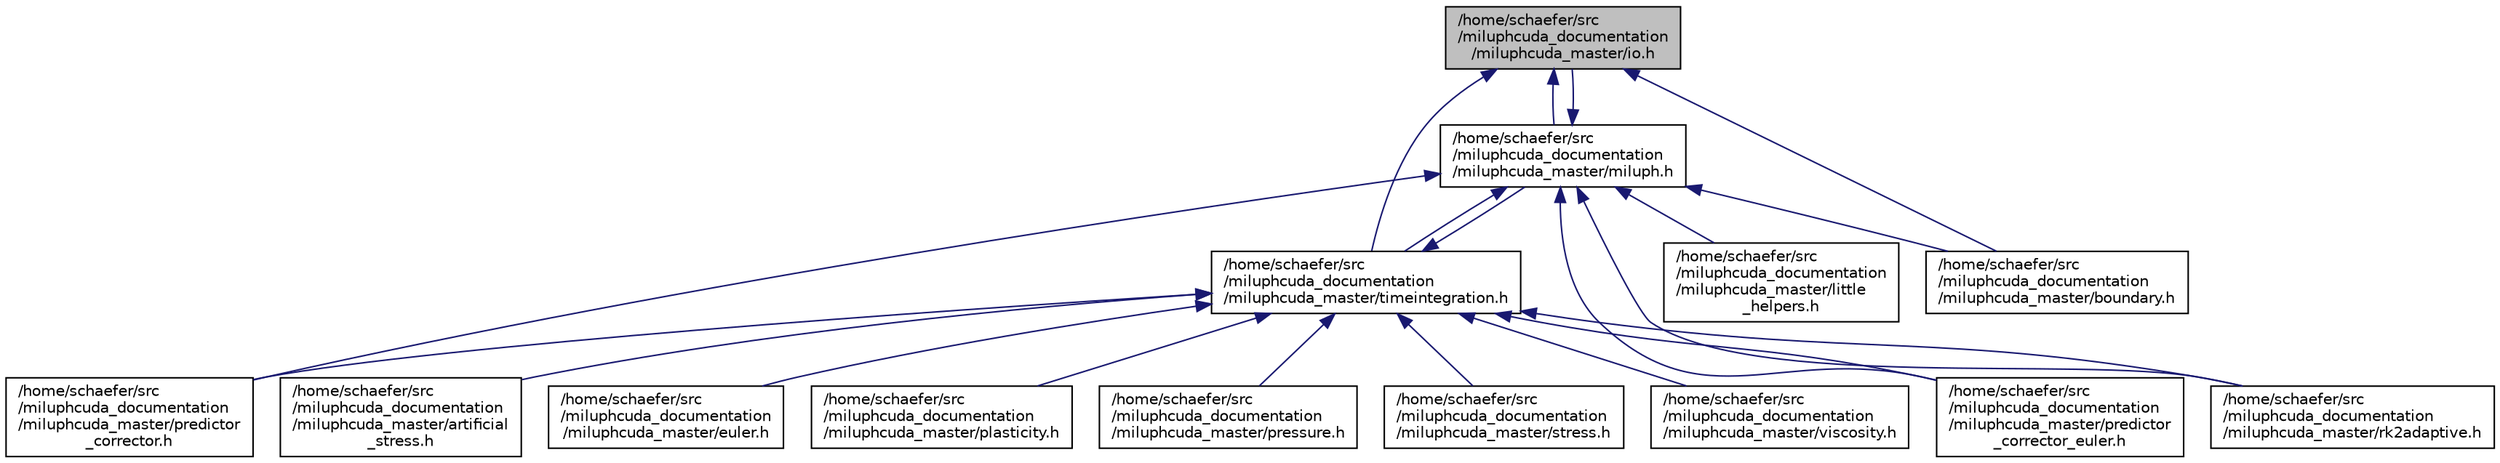 digraph "/home/schaefer/src/miluphcuda_documentation/miluphcuda_master/io.h"
{
  edge [fontname="Helvetica",fontsize="10",labelfontname="Helvetica",labelfontsize="10"];
  node [fontname="Helvetica",fontsize="10",shape=record];
  Node18 [label="/home/schaefer/src\l/miluphcuda_documentation\l/miluphcuda_master/io.h",height=0.2,width=0.4,color="black", fillcolor="grey75", style="filled", fontcolor="black"];
  Node18 -> Node19 [dir="back",color="midnightblue",fontsize="10",style="solid",fontname="Helvetica"];
  Node19 [label="/home/schaefer/src\l/miluphcuda_documentation\l/miluphcuda_master/miluph.h",height=0.2,width=0.4,color="black", fillcolor="white", style="filled",URL="$miluph_8h.html"];
  Node19 -> Node20 [dir="back",color="midnightblue",fontsize="10",style="solid",fontname="Helvetica"];
  Node20 [label="/home/schaefer/src\l/miluphcuda_documentation\l/miluphcuda_master/timeintegration.h",height=0.2,width=0.4,color="black", fillcolor="white", style="filled",URL="$timeintegration_8h.html"];
  Node20 -> Node21 [dir="back",color="midnightblue",fontsize="10",style="solid",fontname="Helvetica"];
  Node21 [label="/home/schaefer/src\l/miluphcuda_documentation\l/miluphcuda_master/artificial\l_stress.h",height=0.2,width=0.4,color="black", fillcolor="white", style="filled",URL="$artificial__stress_8h.html"];
  Node20 -> Node19 [dir="back",color="midnightblue",fontsize="10",style="solid",fontname="Helvetica"];
  Node20 -> Node22 [dir="back",color="midnightblue",fontsize="10",style="solid",fontname="Helvetica"];
  Node22 [label="/home/schaefer/src\l/miluphcuda_documentation\l/miluphcuda_master/euler.h",height=0.2,width=0.4,color="black", fillcolor="white", style="filled",URL="$euler_8h.html"];
  Node20 -> Node23 [dir="back",color="midnightblue",fontsize="10",style="solid",fontname="Helvetica"];
  Node23 [label="/home/schaefer/src\l/miluphcuda_documentation\l/miluphcuda_master/plasticity.h",height=0.2,width=0.4,color="black", fillcolor="white", style="filled",URL="$plasticity_8h.html"];
  Node20 -> Node24 [dir="back",color="midnightblue",fontsize="10",style="solid",fontname="Helvetica"];
  Node24 [label="/home/schaefer/src\l/miluphcuda_documentation\l/miluphcuda_master/predictor\l_corrector.h",height=0.2,width=0.4,color="black", fillcolor="white", style="filled",URL="$predictor__corrector_8h.html"];
  Node20 -> Node25 [dir="back",color="midnightblue",fontsize="10",style="solid",fontname="Helvetica"];
  Node25 [label="/home/schaefer/src\l/miluphcuda_documentation\l/miluphcuda_master/predictor\l_corrector_euler.h",height=0.2,width=0.4,color="black", fillcolor="white", style="filled",URL="$predictor__corrector__euler_8h.html"];
  Node20 -> Node26 [dir="back",color="midnightblue",fontsize="10",style="solid",fontname="Helvetica"];
  Node26 [label="/home/schaefer/src\l/miluphcuda_documentation\l/miluphcuda_master/pressure.h",height=0.2,width=0.4,color="black", fillcolor="white", style="filled",URL="$pressure_8h.html"];
  Node20 -> Node27 [dir="back",color="midnightblue",fontsize="10",style="solid",fontname="Helvetica"];
  Node27 [label="/home/schaefer/src\l/miluphcuda_documentation\l/miluphcuda_master/rk2adaptive.h",height=0.2,width=0.4,color="black", fillcolor="white", style="filled",URL="$rk2adaptive_8h.html"];
  Node20 -> Node28 [dir="back",color="midnightblue",fontsize="10",style="solid",fontname="Helvetica"];
  Node28 [label="/home/schaefer/src\l/miluphcuda_documentation\l/miluphcuda_master/stress.h",height=0.2,width=0.4,color="black", fillcolor="white", style="filled",URL="$stress_8h.html"];
  Node20 -> Node29 [dir="back",color="midnightblue",fontsize="10",style="solid",fontname="Helvetica"];
  Node29 [label="/home/schaefer/src\l/miluphcuda_documentation\l/miluphcuda_master/viscosity.h",height=0.2,width=0.4,color="black", fillcolor="white", style="filled",URL="$viscosity_8h.html"];
  Node19 -> Node18 [dir="back",color="midnightblue",fontsize="10",style="solid",fontname="Helvetica"];
  Node19 -> Node30 [dir="back",color="midnightblue",fontsize="10",style="solid",fontname="Helvetica"];
  Node30 [label="/home/schaefer/src\l/miluphcuda_documentation\l/miluphcuda_master/boundary.h",height=0.2,width=0.4,color="black", fillcolor="white", style="filled",URL="$boundary_8h.html"];
  Node19 -> Node31 [dir="back",color="midnightblue",fontsize="10",style="solid",fontname="Helvetica"];
  Node31 [label="/home/schaefer/src\l/miluphcuda_documentation\l/miluphcuda_master/little\l_helpers.h",height=0.2,width=0.4,color="black", fillcolor="white", style="filled",URL="$little__helpers_8h.html"];
  Node19 -> Node24 [dir="back",color="midnightblue",fontsize="10",style="solid",fontname="Helvetica"];
  Node19 -> Node25 [dir="back",color="midnightblue",fontsize="10",style="solid",fontname="Helvetica"];
  Node19 -> Node27 [dir="back",color="midnightblue",fontsize="10",style="solid",fontname="Helvetica"];
  Node18 -> Node20 [dir="back",color="midnightblue",fontsize="10",style="solid",fontname="Helvetica"];
  Node18 -> Node30 [dir="back",color="midnightblue",fontsize="10",style="solid",fontname="Helvetica"];
}
